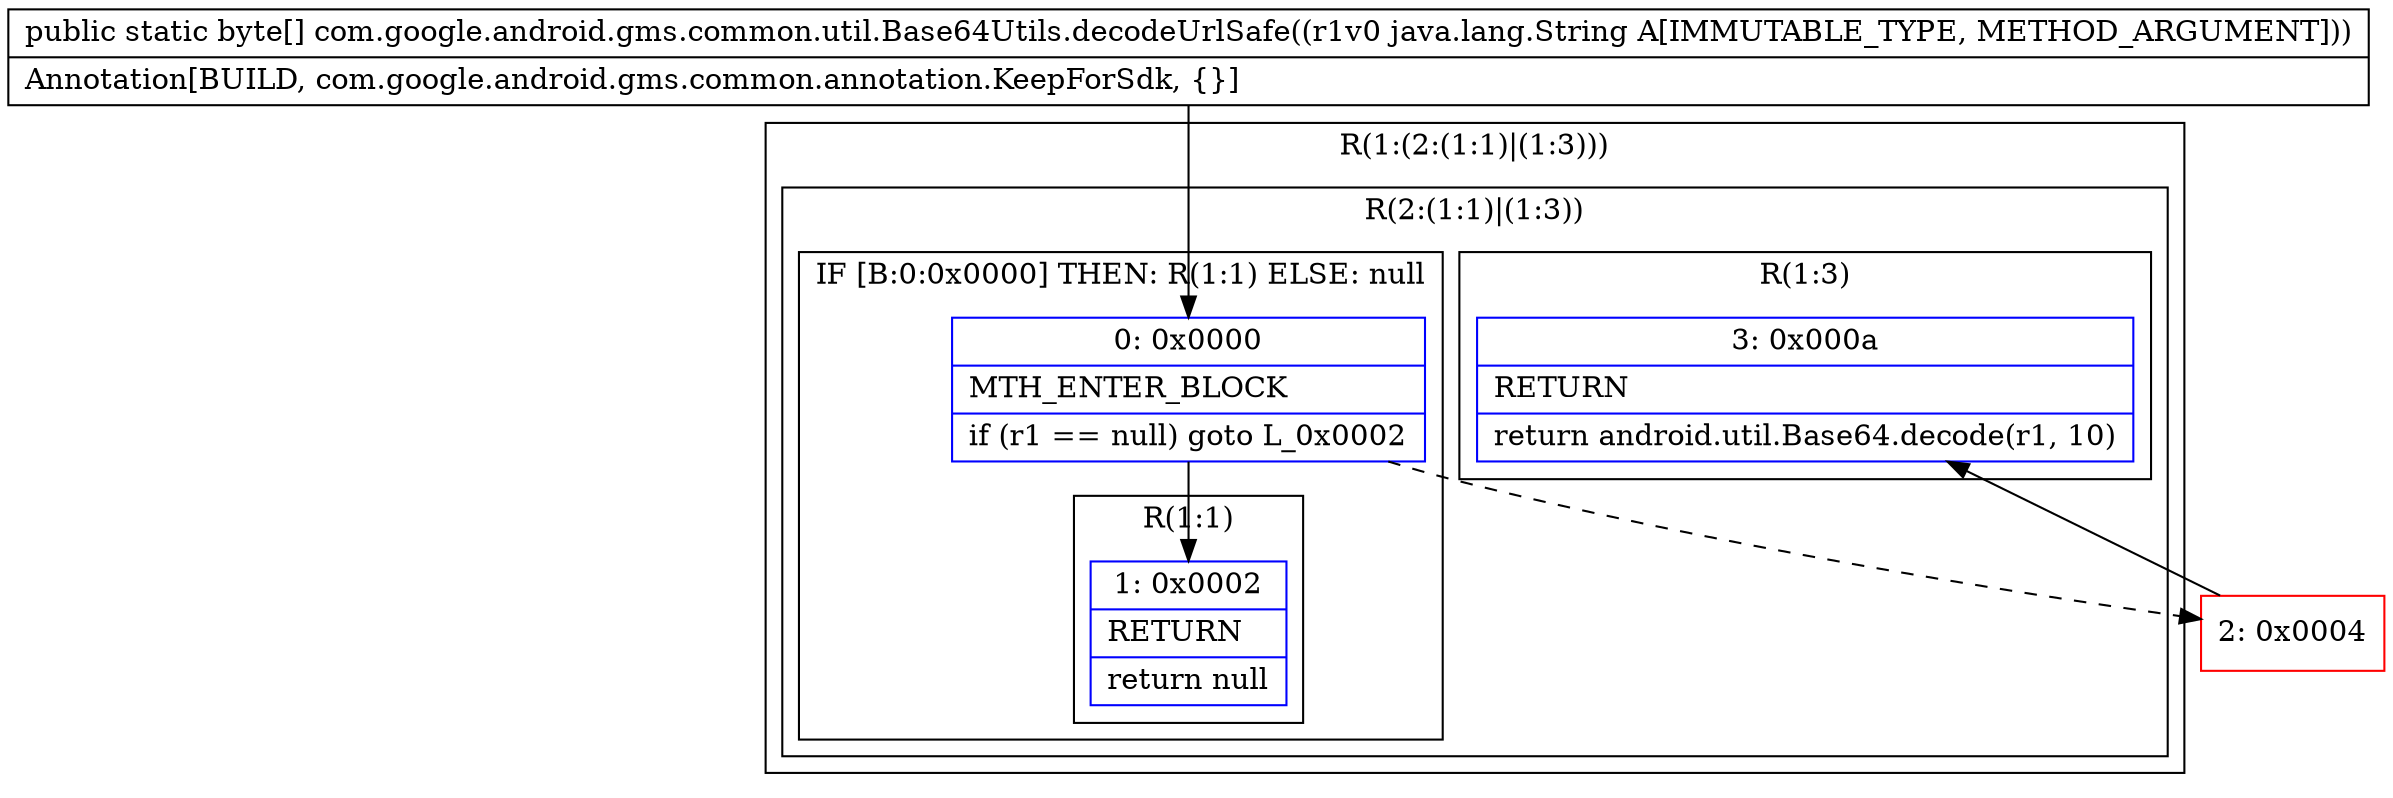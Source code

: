 digraph "CFG forcom.google.android.gms.common.util.Base64Utils.decodeUrlSafe(Ljava\/lang\/String;)[B" {
subgraph cluster_Region_1180957220 {
label = "R(1:(2:(1:1)|(1:3)))";
node [shape=record,color=blue];
subgraph cluster_Region_1850478966 {
label = "R(2:(1:1)|(1:3))";
node [shape=record,color=blue];
subgraph cluster_IfRegion_2048960528 {
label = "IF [B:0:0x0000] THEN: R(1:1) ELSE: null";
node [shape=record,color=blue];
Node_0 [shape=record,label="{0\:\ 0x0000|MTH_ENTER_BLOCK\l|if (r1 == null) goto L_0x0002\l}"];
subgraph cluster_Region_910954982 {
label = "R(1:1)";
node [shape=record,color=blue];
Node_1 [shape=record,label="{1\:\ 0x0002|RETURN\l|return null\l}"];
}
}
subgraph cluster_Region_1873244113 {
label = "R(1:3)";
node [shape=record,color=blue];
Node_3 [shape=record,label="{3\:\ 0x000a|RETURN\l|return android.util.Base64.decode(r1, 10)\l}"];
}
}
}
Node_2 [shape=record,color=red,label="{2\:\ 0x0004}"];
MethodNode[shape=record,label="{public static byte[] com.google.android.gms.common.util.Base64Utils.decodeUrlSafe((r1v0 java.lang.String A[IMMUTABLE_TYPE, METHOD_ARGUMENT]))  | Annotation[BUILD, com.google.android.gms.common.annotation.KeepForSdk, \{\}]\l}"];
MethodNode -> Node_0;
Node_0 -> Node_1;
Node_0 -> Node_2[style=dashed];
Node_2 -> Node_3;
}

